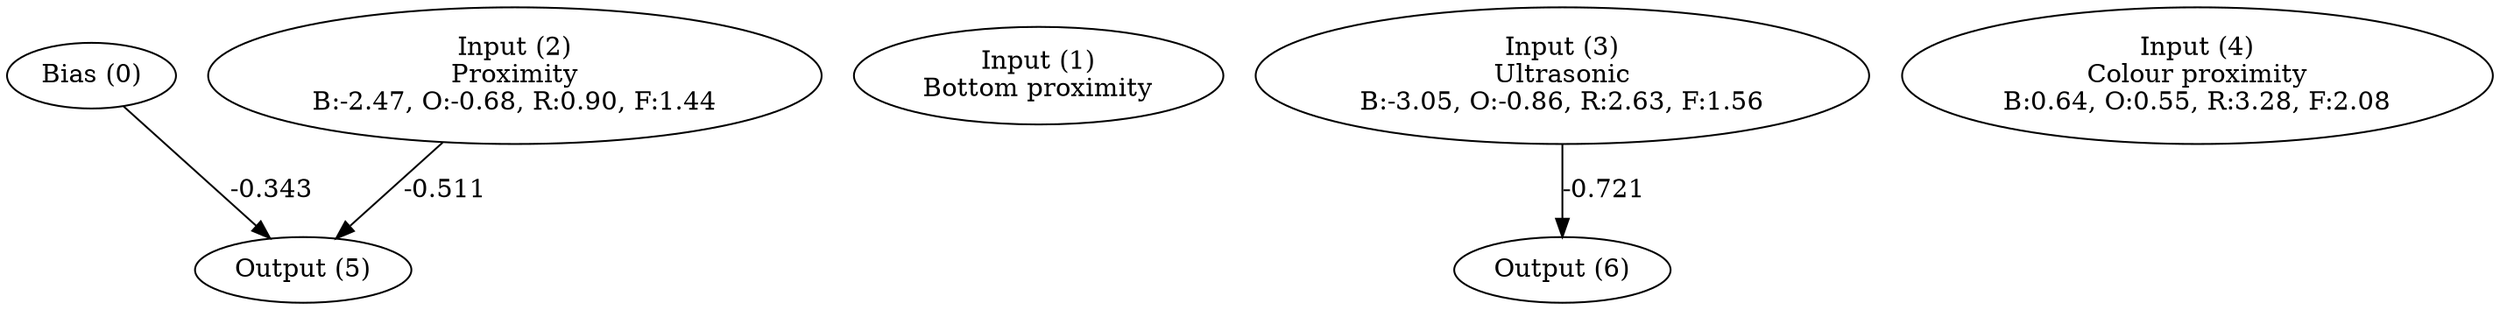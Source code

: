 digraph G {
  0 [ label="Bias (0)" ];
  1 [ label="Input (1)\nBottom proximity" ];
  2 [ label="Input (2)\nProximity\nB:-2.47, O:-0.68, R:0.90, F:1.44" ];
  3 [ label="Input (3)\nUltrasonic\nB:-3.05, O:-0.86, R:2.63, F:1.56" ];
  4 [ label="Input (4)\nColour proximity\nB:0.64, O:0.55, R:3.28, F:2.08" ];
  5 [ label="Output (5)" ];
  6 [ label="Output (6)" ];
  { rank=same 0 1 2 3 4 }
  { rank=same 5 6 }
  0 -> 5 [ label="-0.343" ];
  2 -> 5 [ label="-0.511" ];
  3 -> 6 [ label="-0.721" ];
}
